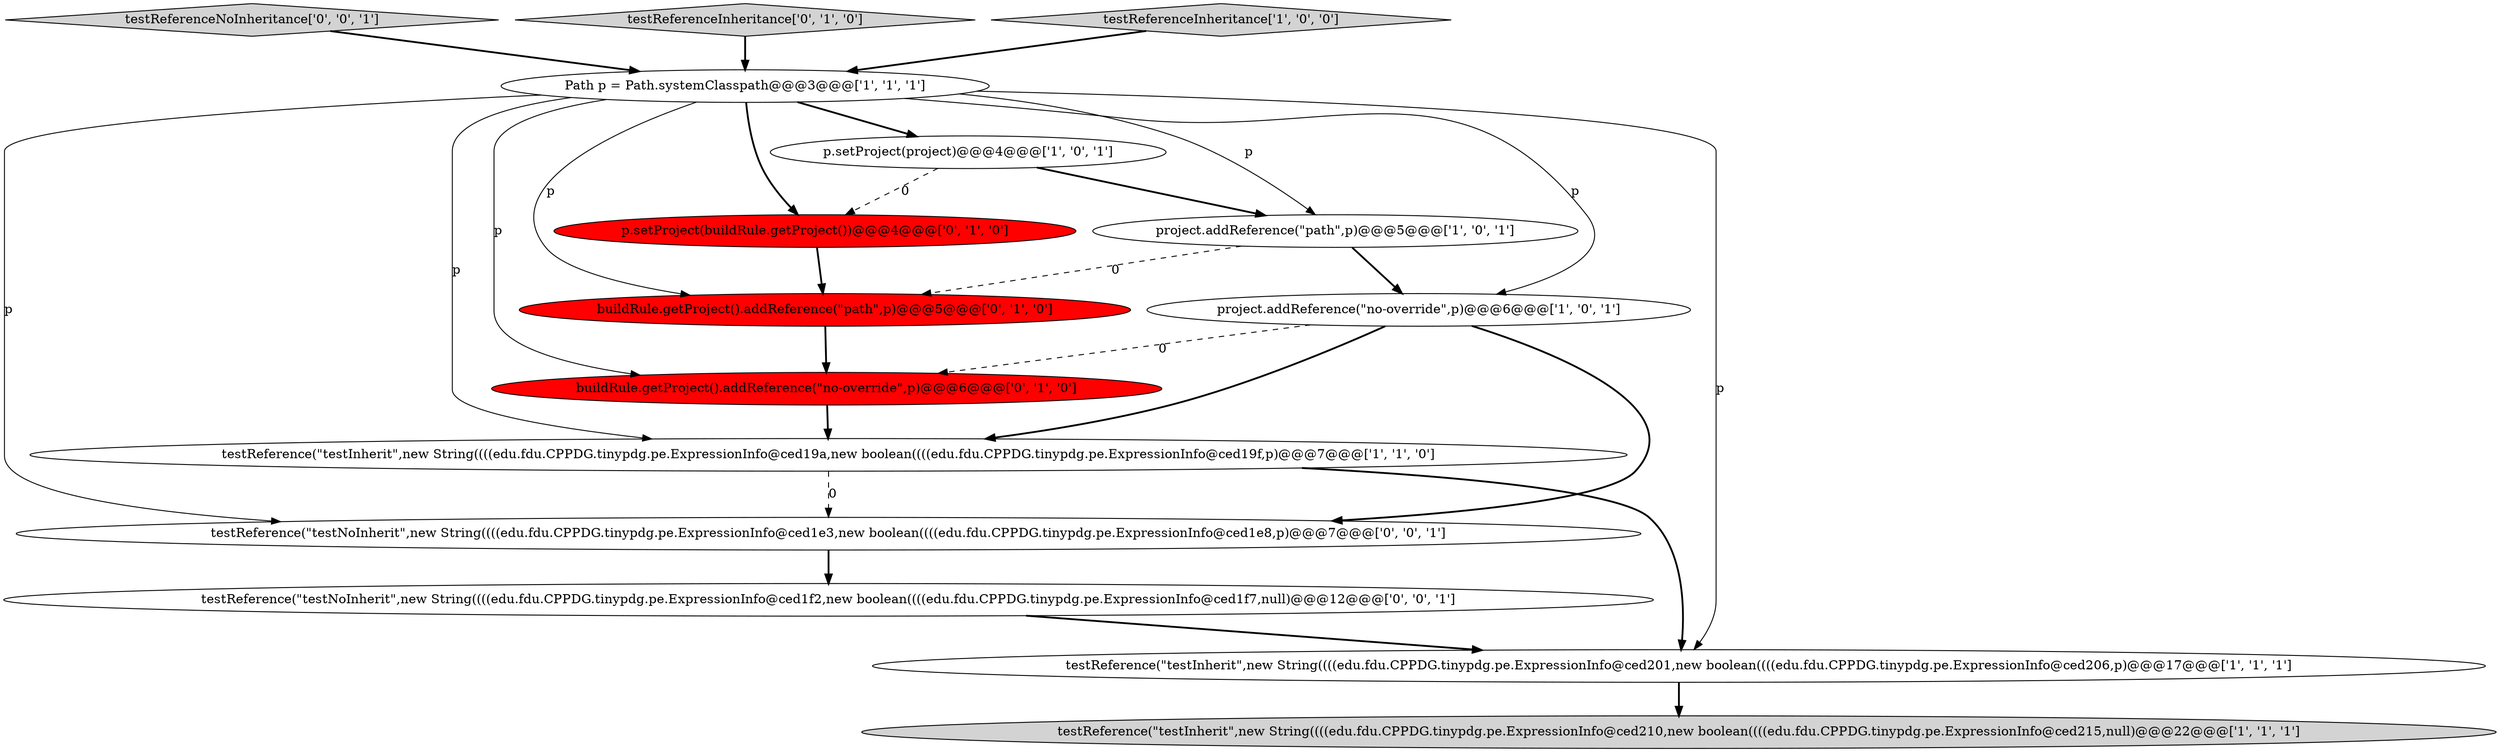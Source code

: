 digraph {
9 [style = filled, label = "buildRule.getProject().addReference(\"path\",p)@@@5@@@['0', '1', '0']", fillcolor = red, shape = ellipse image = "AAA1AAABBB2BBB"];
8 [style = filled, label = "buildRule.getProject().addReference(\"no-override\",p)@@@6@@@['0', '1', '0']", fillcolor = red, shape = ellipse image = "AAA1AAABBB2BBB"];
6 [style = filled, label = "testReference(\"testInherit\",new String((((edu.fdu.CPPDG.tinypdg.pe.ExpressionInfo@ced19a,new boolean((((edu.fdu.CPPDG.tinypdg.pe.ExpressionInfo@ced19f,p)@@@7@@@['1', '1', '0']", fillcolor = white, shape = ellipse image = "AAA0AAABBB1BBB"];
13 [style = filled, label = "testReferenceNoInheritance['0', '0', '1']", fillcolor = lightgray, shape = diamond image = "AAA0AAABBB3BBB"];
3 [style = filled, label = "Path p = Path.systemClasspath@@@3@@@['1', '1', '1']", fillcolor = white, shape = ellipse image = "AAA0AAABBB1BBB"];
7 [style = filled, label = "p.setProject(project)@@@4@@@['1', '0', '1']", fillcolor = white, shape = ellipse image = "AAA0AAABBB1BBB"];
11 [style = filled, label = "testReferenceInheritance['0', '1', '0']", fillcolor = lightgray, shape = diamond image = "AAA0AAABBB2BBB"];
14 [style = filled, label = "testReference(\"testNoInherit\",new String((((edu.fdu.CPPDG.tinypdg.pe.ExpressionInfo@ced1e3,new boolean((((edu.fdu.CPPDG.tinypdg.pe.ExpressionInfo@ced1e8,p)@@@7@@@['0', '0', '1']", fillcolor = white, shape = ellipse image = "AAA0AAABBB3BBB"];
5 [style = filled, label = "testReferenceInheritance['1', '0', '0']", fillcolor = lightgray, shape = diamond image = "AAA0AAABBB1BBB"];
12 [style = filled, label = "testReference(\"testNoInherit\",new String((((edu.fdu.CPPDG.tinypdg.pe.ExpressionInfo@ced1f2,new boolean((((edu.fdu.CPPDG.tinypdg.pe.ExpressionInfo@ced1f7,null)@@@12@@@['0', '0', '1']", fillcolor = white, shape = ellipse image = "AAA0AAABBB3BBB"];
1 [style = filled, label = "testReference(\"testInherit\",new String((((edu.fdu.CPPDG.tinypdg.pe.ExpressionInfo@ced201,new boolean((((edu.fdu.CPPDG.tinypdg.pe.ExpressionInfo@ced206,p)@@@17@@@['1', '1', '1']", fillcolor = white, shape = ellipse image = "AAA0AAABBB1BBB"];
0 [style = filled, label = "testReference(\"testInherit\",new String((((edu.fdu.CPPDG.tinypdg.pe.ExpressionInfo@ced210,new boolean((((edu.fdu.CPPDG.tinypdg.pe.ExpressionInfo@ced215,null)@@@22@@@['1', '1', '1']", fillcolor = lightgray, shape = ellipse image = "AAA0AAABBB1BBB"];
4 [style = filled, label = "project.addReference(\"no-override\",p)@@@6@@@['1', '0', '1']", fillcolor = white, shape = ellipse image = "AAA0AAABBB1BBB"];
2 [style = filled, label = "project.addReference(\"path\",p)@@@5@@@['1', '0', '1']", fillcolor = white, shape = ellipse image = "AAA0AAABBB1BBB"];
10 [style = filled, label = "p.setProject(buildRule.getProject())@@@4@@@['0', '1', '0']", fillcolor = red, shape = ellipse image = "AAA1AAABBB2BBB"];
5->3 [style = bold, label=""];
3->4 [style = solid, label="p"];
3->8 [style = solid, label="p"];
4->14 [style = bold, label=""];
4->6 [style = bold, label=""];
8->6 [style = bold, label=""];
1->0 [style = bold, label=""];
6->14 [style = dashed, label="0"];
9->8 [style = bold, label=""];
12->1 [style = bold, label=""];
2->4 [style = bold, label=""];
3->2 [style = solid, label="p"];
6->1 [style = bold, label=""];
3->10 [style = bold, label=""];
13->3 [style = bold, label=""];
3->7 [style = bold, label=""];
11->3 [style = bold, label=""];
2->9 [style = dashed, label="0"];
7->2 [style = bold, label=""];
3->6 [style = solid, label="p"];
14->12 [style = bold, label=""];
3->14 [style = solid, label="p"];
3->9 [style = solid, label="p"];
4->8 [style = dashed, label="0"];
7->10 [style = dashed, label="0"];
10->9 [style = bold, label=""];
3->1 [style = solid, label="p"];
}

